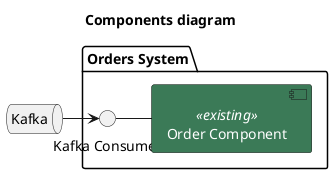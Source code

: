 @startuml comps

title Components diagram

queue Kafka

skinparam component {
    backgroundColor<<black box>> #414559
    fontColor<<black box>> #fff

    backgroundColor<<existing>> #3B7A57
    fontColor<<existing>> #fff
}

package "Orders System" {
    () "Kafka Consumer" as orderApi
    [Order Component]<<existing>> as order
}

Kafka -> orderApi

orderApi - order

@enduml